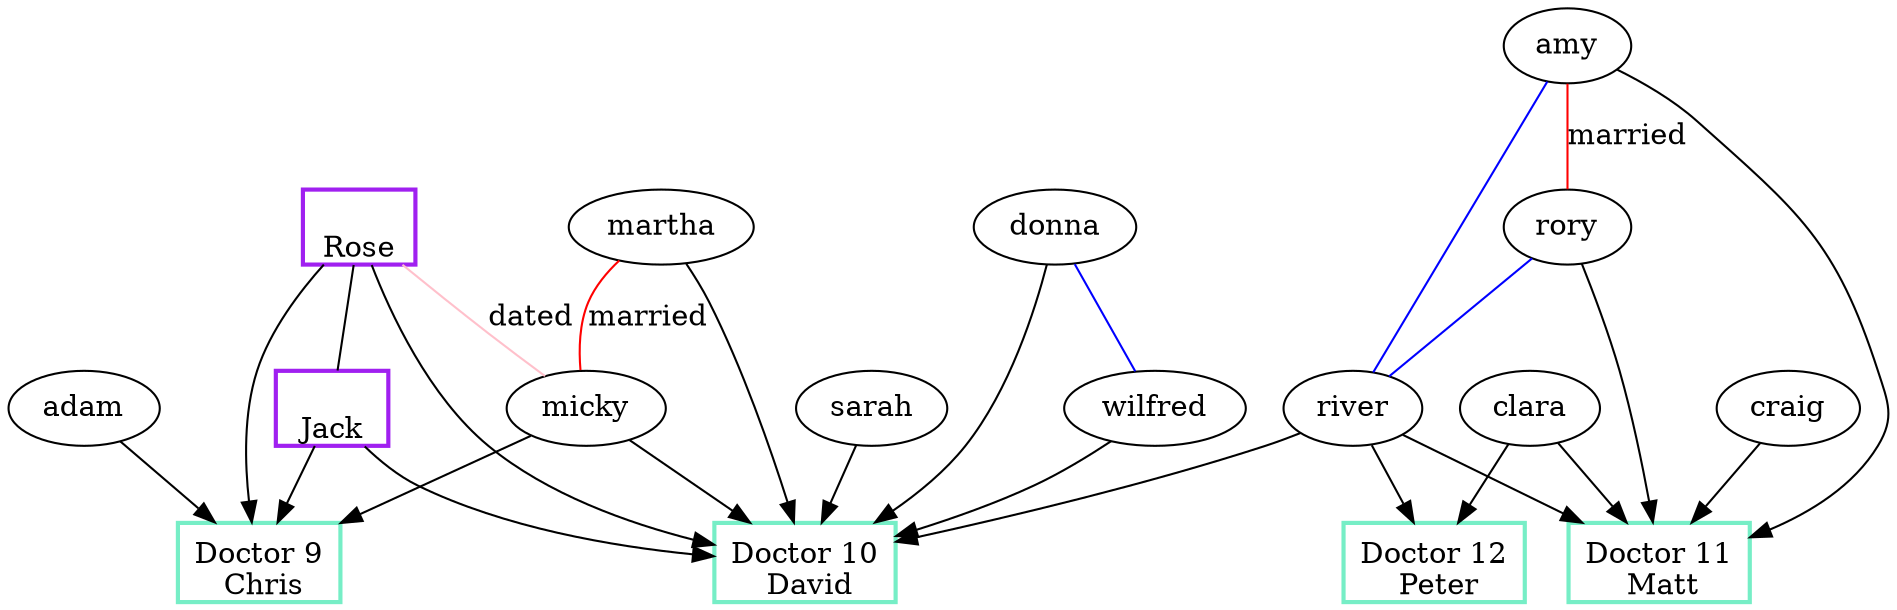 digraph DoctorWho {

doctor9 [shape=box,color=aquamarine2,style=bold,label="Doctor 9\n Chris",image="img/doctor9.gif" labelloc=b];
doctor10 [shape=box,color=aquamarine2,style=bold,label="Doctor 10\n David",image="img/doctor10.jpg" labelloc=b];
doctor11 [shape=box,color=aquamarine2,style=bold,label="Doctor 11\n Matt",image="img/doctor11.png" labelloc=b];
doctor12 [shape=box,color=aquamarine2,style=bold,label="Doctor 12\n Peter",image="img/doctor12.jpg" labelloc=b];

rose [shape=box,color=purple,style=bold,label="Rose\n",image="img/rose.png" labelloc=b];
jack [shape=box,color=purple,style=bold,label="Jack\n",image="img/jack.jpg" labelloc=b];



rose->doctor9;
rose->doctor10;
jack->doctor9;
jack->doctor10;
adam->doctor9;
micky->doctor9;
micky->doctor10;
rose->micky [dir=none color=pink label=dated];
rose->jack [dir=none];
martha->doctor10;
martha->micky [dir=none color=red label=married];
donna->doctor10;
wilfred->doctor10;
donna->wilfred [dir=none color=blue];
sarah->doctor10;
river->doctor10;
river->doctor11;
river->doctor12;
amy->doctor11;
rory->doctor11;
amy->rory [dir=none color=red label=married];
amy->river [dir=none color=blue];
rory->river [dir=none color=blue];
clara->doctor11;
clara->doctor12;
craig->doctor11;

}